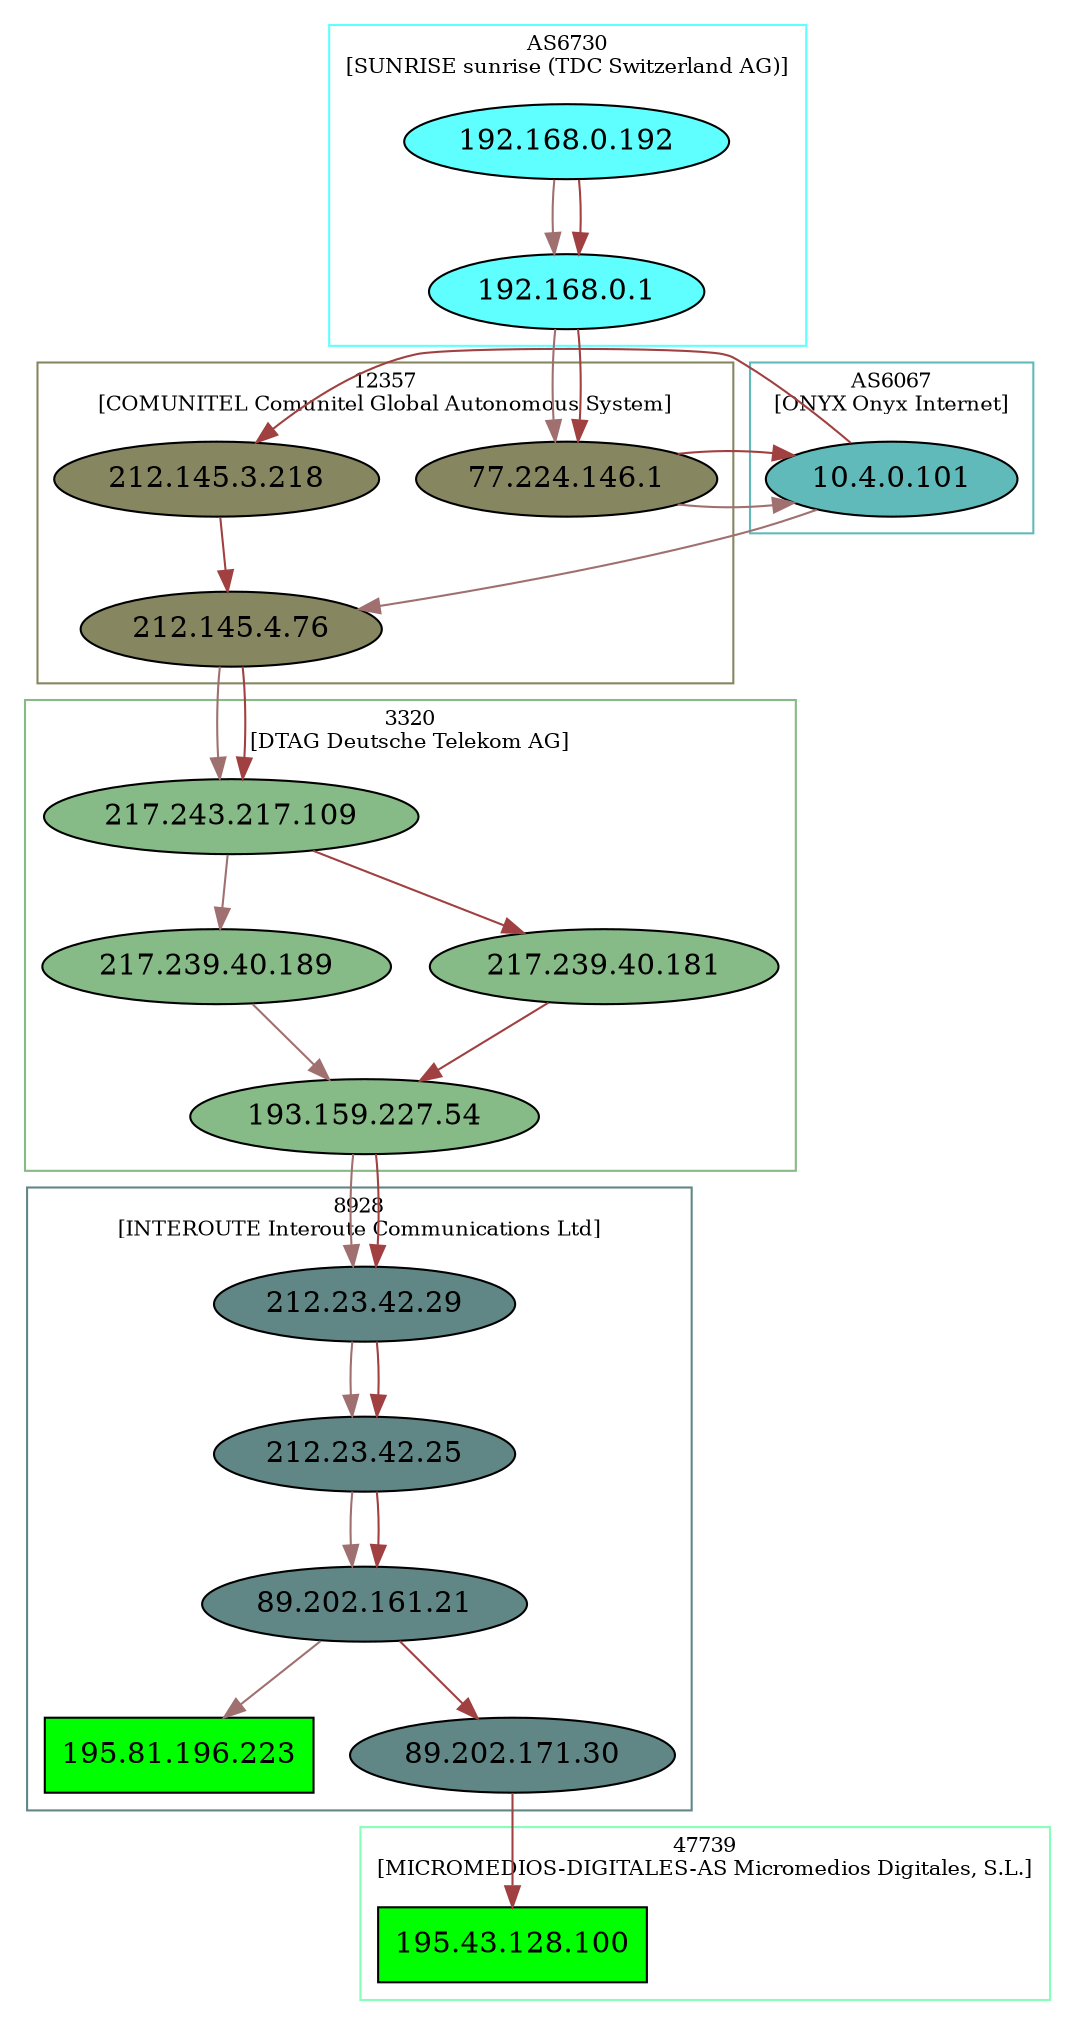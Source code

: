 digraph trace {

	node [shape=ellipse,color=black,style=solid];

#ASN clustering
	subgraph cluster_8928 {
		color="#608686";
		node [fillcolor="#608686",style=filled];
		fontsize = 10;
		label = "8928\n[INTEROUTE Interoute Communications Ltd]"
		"195.81.196.223";
		"89.202.161.21";
		"212.23.42.25";
		"212.23.42.29";
		"89.202.171.30";
	}
	subgraph cluster_AS6067 {
		color="#60baba";
		node [fillcolor="#60baba",style=filled];
		fontsize = 10;
		label = "AS6067\n[ONYX Onyx Internet]"
		"10.4.0.101";
	}
	subgraph cluster_AS6730 {
		color="#60ffff";
		node [fillcolor="#60ffff",style=filled];
		fontsize = 10;
		label = "AS6730\n[SUNRISE sunrise (TDC Switzerland AG)]"
		"192.168.0.1";
		"192.168.0.192";
	}
	subgraph cluster_12357 {
		color="#868660";
		node [fillcolor="#868660",style=filled];
		fontsize = 10;
		label = "12357\n[COMUNITEL Comunitel Global Autonomous System]"
		"77.224.146.1";
		"212.145.3.218";
		"212.145.4.76";
	}
	subgraph cluster_3320 {
		color="#86ba86";
		node [fillcolor="#86ba86",style=filled];
		fontsize = 10;
		label = "3320\n[DTAG Deutsche Telekom AG]"
		"193.159.227.54";
		"217.239.40.189";
		"217.239.40.181";
		"217.243.217.109";
	}
	subgraph cluster_47739 {
		color="#86ffba";
		node [fillcolor="#86ffba",style=filled];
		fontsize = 10;
		label = "47739\n[MICROMEDIOS-DIGITALES-AS Micromedios Digitales, S.L.]"
		"195.43.128.100";
	}

#Reachable Hosts
	"195.81.196.223" [shape=record,color=black,fillcolor=green,style=filled,label="195.81.196.223"];
	"195.43.128.100" [shape=record,color=black,fillcolor=green,style=filled,label="195.43.128.100"];
	

#-- ['192.168.0.192', '195.81.196.223']

	edge [color="#a07070"];
	"192.168.0.192"->
	"192.168.0.1"->
	"77.224.146.1"->
	"10.4.0.101"->
	"212.145.4.76"->
	"217.243.217.109"->
	"217.239.40.189"->
	"193.159.227.54"->
	"212.23.42.29"->
	"212.23.42.25"->
	"89.202.161.21"->
	"195.81.196.223";

#-- ['192.168.0.192', '195.43.128.100']

	edge [color="#a04040"];
	"192.168.0.192"->
	"192.168.0.1"->
	"77.224.146.1"->
	"10.4.0.101"->
	"212.145.3.218"->
	"212.145.4.76"->
	"217.243.217.109"->
	"217.239.40.181"->
	"193.159.227.54"->
	"212.23.42.29"->
	"212.23.42.25"->
	"89.202.161.21"->
	"89.202.171.30"->
	"195.43.128.100";

#Unreachable Hosts
	

}
